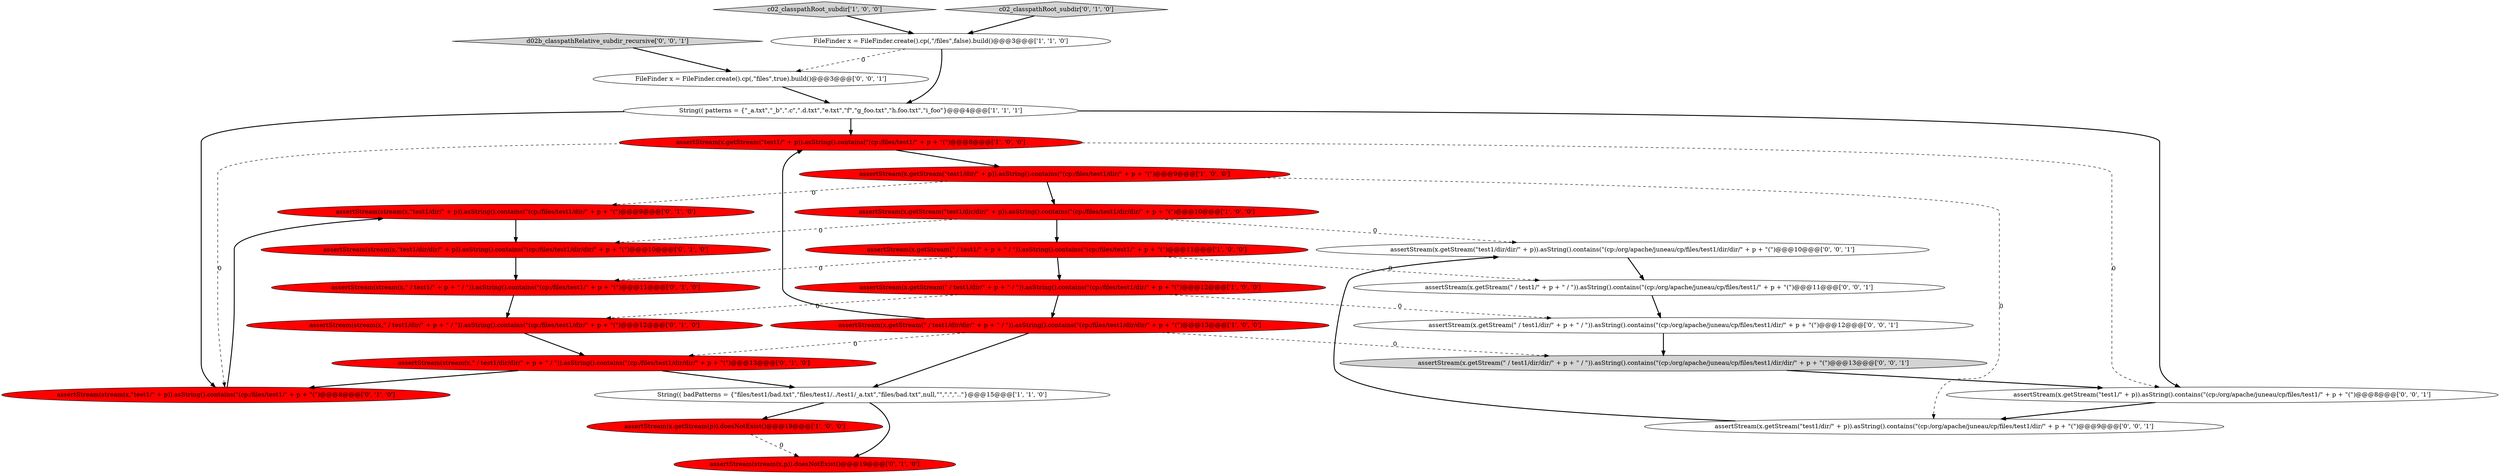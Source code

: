 digraph {
17 [style = filled, label = "assertStream(stream(x,\"test1/dir/\" + p)).asString().contains(\"(cp:/files/test1/dir/\" + p + \"(\")@@@9@@@['0', '1', '0']", fillcolor = red, shape = ellipse image = "AAA1AAABBB2BBB"];
19 [style = filled, label = "assertStream(x.getStream(\" / test1/\" + p + \" / \")).asString().contains(\"(cp:/org/apache/juneau/cp/files/test1/\" + p + \"(\")@@@11@@@['0', '0', '1']", fillcolor = white, shape = ellipse image = "AAA0AAABBB3BBB"];
15 [style = filled, label = "assertStream(stream(x,\"test1/\" + p)).asString().contains(\"(cp:/files/test1/\" + p + \"(\")@@@8@@@['0', '1', '0']", fillcolor = red, shape = ellipse image = "AAA1AAABBB2BBB"];
26 [style = filled, label = "FileFinder x = FileFinder.create().cp(,\"files\",true).build()@@@3@@@['0', '0', '1']", fillcolor = white, shape = ellipse image = "AAA0AAABBB3BBB"];
1 [style = filled, label = "c02_classpathRoot_subdir['1', '0', '0']", fillcolor = lightgray, shape = diamond image = "AAA0AAABBB1BBB"];
12 [style = filled, label = "assertStream(stream(x,p)).doesNotExist()@@@19@@@['0', '1', '0']", fillcolor = red, shape = ellipse image = "AAA1AAABBB2BBB"];
11 [style = filled, label = "assertStream(stream(x,\" / test1/dir/\" + p + \" / \")).asString().contains(\"(cp:/files/test1/dir/\" + p + \"(\")@@@12@@@['0', '1', '0']", fillcolor = red, shape = ellipse image = "AAA1AAABBB2BBB"];
25 [style = filled, label = "assertStream(x.getStream(\"test1/dir/dir/\" + p)).asString().contains(\"(cp:/org/apache/juneau/cp/files/test1/dir/dir/\" + p + \"(\")@@@10@@@['0', '0', '1']", fillcolor = white, shape = ellipse image = "AAA0AAABBB3BBB"];
20 [style = filled, label = "assertStream(x.getStream(\" / test1/dir/\" + p + \" / \")).asString().contains(\"(cp:/org/apache/juneau/cp/files/test1/dir/\" + p + \"(\")@@@12@@@['0', '0', '1']", fillcolor = white, shape = ellipse image = "AAA0AAABBB3BBB"];
3 [style = filled, label = "assertStream(x.getStream(p)).doesNotExist()@@@19@@@['1', '0', '0']", fillcolor = red, shape = ellipse image = "AAA1AAABBB1BBB"];
23 [style = filled, label = "d02b_classpathRelative_subdir_recursive['0', '0', '1']", fillcolor = lightgray, shape = diamond image = "AAA0AAABBB3BBB"];
16 [style = filled, label = "c02_classpathRoot_subdir['0', '1', '0']", fillcolor = lightgray, shape = diamond image = "AAA0AAABBB2BBB"];
8 [style = filled, label = "assertStream(x.getStream(\"test1/dir/\" + p)).asString().contains(\"(cp:/files/test1/dir/\" + p + \"(\")@@@9@@@['1', '0', '0']", fillcolor = red, shape = ellipse image = "AAA1AAABBB1BBB"];
4 [style = filled, label = "FileFinder x = FileFinder.create().cp(,\"/files\",false).build()@@@3@@@['1', '1', '0']", fillcolor = white, shape = ellipse image = "AAA0AAABBB1BBB"];
9 [style = filled, label = "assertStream(x.getStream(\" / test1/\" + p + \" / \")).asString().contains(\"(cp:/files/test1/\" + p + \"(\")@@@11@@@['1', '0', '0']", fillcolor = red, shape = ellipse image = "AAA1AAABBB1BBB"];
18 [style = filled, label = "assertStream(stream(x,\" / test1/\" + p + \" / \")).asString().contains(\"(cp:/files/test1/\" + p + \"(\")@@@11@@@['0', '1', '0']", fillcolor = red, shape = ellipse image = "AAA1AAABBB2BBB"];
5 [style = filled, label = "assertStream(x.getStream(\"test1/\" + p)).asString().contains(\"(cp:/files/test1/\" + p + \"(\")@@@8@@@['1', '0', '0']", fillcolor = red, shape = ellipse image = "AAA1AAABBB1BBB"];
7 [style = filled, label = "String(( patterns = {\"_a.txt\",\"_b\",\".c\",\".d.txt\",\"e.txt\",\"f\",\"g_foo.txt\",\"h.foo.txt\",\"i_foo\"}@@@4@@@['1', '1', '1']", fillcolor = white, shape = ellipse image = "AAA0AAABBB1BBB"];
10 [style = filled, label = "assertStream(x.getStream(\"test1/dir/dir/\" + p)).asString().contains(\"(cp:/files/test1/dir/dir/\" + p + \"(\")@@@10@@@['1', '0', '0']", fillcolor = red, shape = ellipse image = "AAA1AAABBB1BBB"];
24 [style = filled, label = "assertStream(x.getStream(\"test1/\" + p)).asString().contains(\"(cp:/org/apache/juneau/cp/files/test1/\" + p + \"(\")@@@8@@@['0', '0', '1']", fillcolor = white, shape = ellipse image = "AAA0AAABBB3BBB"];
14 [style = filled, label = "assertStream(stream(x,\"test1/dir/dir/\" + p)).asString().contains(\"(cp:/files/test1/dir/dir/\" + p + \"(\")@@@10@@@['0', '1', '0']", fillcolor = red, shape = ellipse image = "AAA1AAABBB2BBB"];
13 [style = filled, label = "assertStream(stream(x,\" / test1/dir/dir/\" + p + \" / \")).asString().contains(\"(cp:/files/test1/dir/dir/\" + p + \"(\")@@@13@@@['0', '1', '0']", fillcolor = red, shape = ellipse image = "AAA1AAABBB2BBB"];
2 [style = filled, label = "assertStream(x.getStream(\" / test1/dir/\" + p + \" / \")).asString().contains(\"(cp:/files/test1/dir/\" + p + \"(\")@@@12@@@['1', '0', '0']", fillcolor = red, shape = ellipse image = "AAA1AAABBB1BBB"];
6 [style = filled, label = "String(( badPatterns = {\"files/test1/bad.txt\",\"files/test1/../test1/_a.txt\",\"files/bad.txt\",null,\"\",\".\",\"..\"}@@@15@@@['1', '1', '0']", fillcolor = white, shape = ellipse image = "AAA0AAABBB1BBB"];
0 [style = filled, label = "assertStream(x.getStream(\" / test1/dir/dir/\" + p + \" / \")).asString().contains(\"(cp:/files/test1/dir/dir/\" + p + \"(\")@@@13@@@['1', '0', '0']", fillcolor = red, shape = ellipse image = "AAA1AAABBB1BBB"];
22 [style = filled, label = "assertStream(x.getStream(\"test1/dir/\" + p)).asString().contains(\"(cp:/org/apache/juneau/cp/files/test1/dir/\" + p + \"(\")@@@9@@@['0', '0', '1']", fillcolor = white, shape = ellipse image = "AAA0AAABBB3BBB"];
21 [style = filled, label = "assertStream(x.getStream(\" / test1/dir/dir/\" + p + \" / \")).asString().contains(\"(cp:/org/apache/juneau/cp/files/test1/dir/dir/\" + p + \"(\")@@@13@@@['0', '0', '1']", fillcolor = lightgray, shape = ellipse image = "AAA0AAABBB3BBB"];
6->3 [style = bold, label=""];
5->8 [style = bold, label=""];
8->10 [style = bold, label=""];
1->4 [style = bold, label=""];
22->25 [style = bold, label=""];
2->20 [style = dashed, label="0"];
26->7 [style = bold, label=""];
9->2 [style = bold, label=""];
0->6 [style = bold, label=""];
9->18 [style = dashed, label="0"];
19->20 [style = bold, label=""];
18->11 [style = bold, label=""];
5->24 [style = dashed, label="0"];
23->26 [style = bold, label=""];
21->24 [style = bold, label=""];
4->26 [style = dashed, label="0"];
24->22 [style = bold, label=""];
4->7 [style = bold, label=""];
20->21 [style = bold, label=""];
9->19 [style = dashed, label="0"];
8->22 [style = dashed, label="0"];
15->17 [style = bold, label=""];
7->5 [style = bold, label=""];
2->0 [style = bold, label=""];
7->24 [style = bold, label=""];
3->12 [style = dashed, label="0"];
17->14 [style = bold, label=""];
0->21 [style = dashed, label="0"];
11->13 [style = bold, label=""];
0->13 [style = dashed, label="0"];
25->19 [style = bold, label=""];
8->17 [style = dashed, label="0"];
7->15 [style = bold, label=""];
2->11 [style = dashed, label="0"];
14->18 [style = bold, label=""];
10->9 [style = bold, label=""];
13->15 [style = bold, label=""];
13->6 [style = bold, label=""];
16->4 [style = bold, label=""];
5->15 [style = dashed, label="0"];
10->14 [style = dashed, label="0"];
10->25 [style = dashed, label="0"];
0->5 [style = bold, label=""];
6->12 [style = bold, label=""];
}
